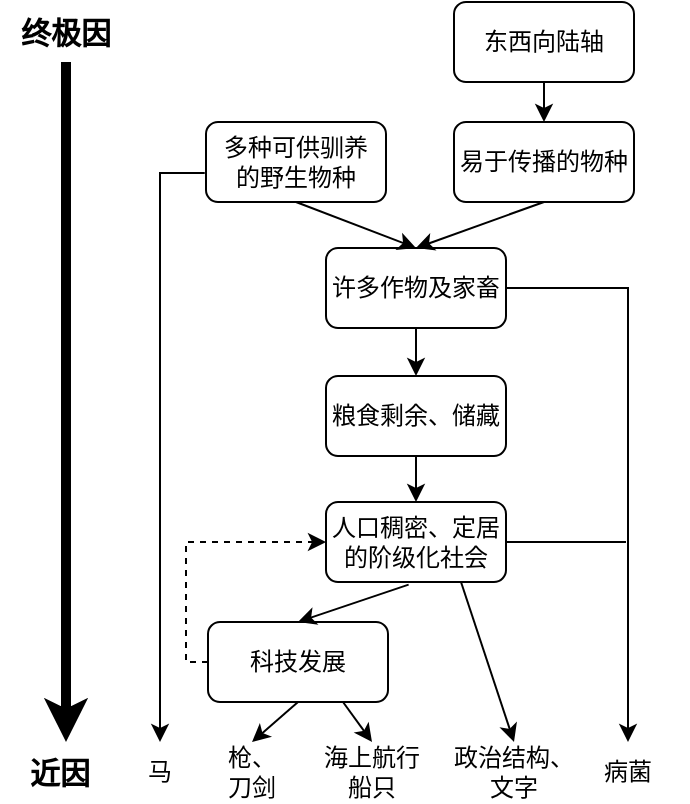 <mxfile version="17.2.1" type="device"><diagram id="C5RBs43oDa-KdzZeNtuy" name="Page-1"><mxGraphModel dx="610" dy="439" grid="1" gridSize="10" guides="1" tooltips="1" connect="1" arrows="1" fold="1" page="1" pageScale="1" pageWidth="827" pageHeight="1169" math="0" shadow="0"><root><mxCell id="WIyWlLk6GJQsqaUBKTNV-0"/><mxCell id="WIyWlLk6GJQsqaUBKTNV-1" parent="WIyWlLk6GJQsqaUBKTNV-0"/><mxCell id="WIyWlLk6GJQsqaUBKTNV-12" value="多种可供驯养&lt;br&gt;的野生物种" style="rounded=1;whiteSpace=wrap;html=1;fontSize=12;glass=0;strokeWidth=1;shadow=0;" parent="WIyWlLk6GJQsqaUBKTNV-1" vertex="1"><mxGeometry x="290" y="220" width="90" height="40" as="geometry"/></mxCell><mxCell id="PxETWp5AQvZzHOYM8uEX-1" value="易于传播的物种" style="rounded=1;whiteSpace=wrap;html=1;fontSize=12;glass=0;strokeWidth=1;shadow=0;" vertex="1" parent="WIyWlLk6GJQsqaUBKTNV-1"><mxGeometry x="414" y="220" width="90" height="40" as="geometry"/></mxCell><mxCell id="PxETWp5AQvZzHOYM8uEX-2" value="许多作物及家畜" style="rounded=1;whiteSpace=wrap;html=1;fontSize=12;glass=0;strokeWidth=1;shadow=0;" vertex="1" parent="WIyWlLk6GJQsqaUBKTNV-1"><mxGeometry x="350" y="283" width="90" height="40" as="geometry"/></mxCell><mxCell id="PxETWp5AQvZzHOYM8uEX-3" value="粮食剩余、储藏" style="rounded=1;whiteSpace=wrap;html=1;fontSize=12;glass=0;strokeWidth=1;shadow=0;" vertex="1" parent="WIyWlLk6GJQsqaUBKTNV-1"><mxGeometry x="350" y="347" width="90" height="40" as="geometry"/></mxCell><mxCell id="PxETWp5AQvZzHOYM8uEX-4" value="人口稠密、定居的阶级化社会" style="rounded=1;whiteSpace=wrap;html=1;fontSize=12;glass=0;strokeWidth=1;shadow=0;" vertex="1" parent="WIyWlLk6GJQsqaUBKTNV-1"><mxGeometry x="350" y="410" width="90" height="40" as="geometry"/></mxCell><mxCell id="PxETWp5AQvZzHOYM8uEX-5" value="科技发展" style="rounded=1;whiteSpace=wrap;html=1;fontSize=12;glass=0;strokeWidth=1;shadow=0;" vertex="1" parent="WIyWlLk6GJQsqaUBKTNV-1"><mxGeometry x="291" y="470" width="90" height="40" as="geometry"/></mxCell><mxCell id="PxETWp5AQvZzHOYM8uEX-6" value="东西向陆轴" style="rounded=1;whiteSpace=wrap;html=1;fontSize=12;glass=0;strokeWidth=1;shadow=0;" vertex="1" parent="WIyWlLk6GJQsqaUBKTNV-1"><mxGeometry x="414" y="160" width="90" height="40" as="geometry"/></mxCell><mxCell id="PxETWp5AQvZzHOYM8uEX-7" value="" style="endArrow=classic;html=1;rounded=0;exitX=0.5;exitY=1;exitDx=0;exitDy=0;entryX=0.5;entryY=0;entryDx=0;entryDy=0;" edge="1" parent="WIyWlLk6GJQsqaUBKTNV-1" source="PxETWp5AQvZzHOYM8uEX-6" target="PxETWp5AQvZzHOYM8uEX-1"><mxGeometry width="50" height="50" relative="1" as="geometry"><mxPoint x="380" y="390" as="sourcePoint"/><mxPoint x="430" y="340" as="targetPoint"/></mxGeometry></mxCell><mxCell id="PxETWp5AQvZzHOYM8uEX-8" value="" style="endArrow=classic;html=1;rounded=0;exitX=0.5;exitY=1;exitDx=0;exitDy=0;entryX=0.5;entryY=0;entryDx=0;entryDy=0;" edge="1" parent="WIyWlLk6GJQsqaUBKTNV-1" source="PxETWp5AQvZzHOYM8uEX-1" target="PxETWp5AQvZzHOYM8uEX-2"><mxGeometry width="50" height="50" relative="1" as="geometry"><mxPoint x="469" y="210" as="sourcePoint"/><mxPoint x="400" y="280" as="targetPoint"/></mxGeometry></mxCell><mxCell id="PxETWp5AQvZzHOYM8uEX-9" value="" style="endArrow=classic;html=1;rounded=0;exitX=0.5;exitY=1;exitDx=0;exitDy=0;entryX=0.5;entryY=0;entryDx=0;entryDy=0;" edge="1" parent="WIyWlLk6GJQsqaUBKTNV-1" source="WIyWlLk6GJQsqaUBKTNV-12" target="PxETWp5AQvZzHOYM8uEX-2"><mxGeometry width="50" height="50" relative="1" as="geometry"><mxPoint x="479" y="220" as="sourcePoint"/><mxPoint x="390" y="280" as="targetPoint"/></mxGeometry></mxCell><mxCell id="PxETWp5AQvZzHOYM8uEX-10" value="" style="endArrow=classic;html=1;rounded=0;exitX=0.5;exitY=1;exitDx=0;exitDy=0;entryX=0.5;entryY=0;entryDx=0;entryDy=0;" edge="1" parent="WIyWlLk6GJQsqaUBKTNV-1" source="PxETWp5AQvZzHOYM8uEX-2" target="PxETWp5AQvZzHOYM8uEX-3"><mxGeometry width="50" height="50" relative="1" as="geometry"><mxPoint x="489" y="230" as="sourcePoint"/><mxPoint x="489" y="250" as="targetPoint"/></mxGeometry></mxCell><mxCell id="PxETWp5AQvZzHOYM8uEX-11" value="" style="endArrow=classic;html=1;rounded=0;exitX=0.5;exitY=1;exitDx=0;exitDy=0;entryX=0.5;entryY=0;entryDx=0;entryDy=0;" edge="1" parent="WIyWlLk6GJQsqaUBKTNV-1" source="PxETWp5AQvZzHOYM8uEX-3" target="PxETWp5AQvZzHOYM8uEX-4"><mxGeometry width="50" height="50" relative="1" as="geometry"><mxPoint x="499" y="240" as="sourcePoint"/><mxPoint x="499" y="260" as="targetPoint"/></mxGeometry></mxCell><mxCell id="PxETWp5AQvZzHOYM8uEX-12" value="" style="endArrow=classic;html=1;rounded=0;exitX=0.459;exitY=1.033;exitDx=0;exitDy=0;entryX=0.5;entryY=0;entryDx=0;entryDy=0;exitPerimeter=0;" edge="1" parent="WIyWlLk6GJQsqaUBKTNV-1" source="PxETWp5AQvZzHOYM8uEX-4" target="PxETWp5AQvZzHOYM8uEX-5"><mxGeometry width="50" height="50" relative="1" as="geometry"><mxPoint x="509" y="250" as="sourcePoint"/><mxPoint x="509" y="270" as="targetPoint"/></mxGeometry></mxCell><mxCell id="PxETWp5AQvZzHOYM8uEX-13" value="马" style="text;html=1;strokeColor=none;fillColor=none;align=center;verticalAlign=middle;whiteSpace=wrap;rounded=0;" vertex="1" parent="WIyWlLk6GJQsqaUBKTNV-1"><mxGeometry x="247" y="530" width="40" height="30" as="geometry"/></mxCell><mxCell id="PxETWp5AQvZzHOYM8uEX-14" value="枪、&lt;br&gt;刀剑" style="text;html=1;strokeColor=none;fillColor=none;align=center;verticalAlign=middle;whiteSpace=wrap;rounded=0;" vertex="1" parent="WIyWlLk6GJQsqaUBKTNV-1"><mxGeometry x="278" y="530" width="70" height="30" as="geometry"/></mxCell><mxCell id="PxETWp5AQvZzHOYM8uEX-15" value="海上航行&lt;br&gt;船只" style="text;html=1;strokeColor=none;fillColor=none;align=center;verticalAlign=middle;whiteSpace=wrap;rounded=0;" vertex="1" parent="WIyWlLk6GJQsqaUBKTNV-1"><mxGeometry x="333" y="530" width="80" height="30" as="geometry"/></mxCell><mxCell id="PxETWp5AQvZzHOYM8uEX-16" value="政治结构、&lt;br&gt;文字" style="text;html=1;strokeColor=none;fillColor=none;align=center;verticalAlign=middle;whiteSpace=wrap;rounded=0;" vertex="1" parent="WIyWlLk6GJQsqaUBKTNV-1"><mxGeometry x="399" y="530" width="90" height="30" as="geometry"/></mxCell><mxCell id="PxETWp5AQvZzHOYM8uEX-17" value="病菌" style="text;html=1;strokeColor=none;fillColor=none;align=center;verticalAlign=middle;whiteSpace=wrap;rounded=0;" vertex="1" parent="WIyWlLk6GJQsqaUBKTNV-1"><mxGeometry x="471" y="530" width="60" height="30" as="geometry"/></mxCell><mxCell id="PxETWp5AQvZzHOYM8uEX-18" value="" style="edgeStyle=segmentEdgeStyle;endArrow=classic;html=1;rounded=0;exitX=-0.007;exitY=0.638;exitDx=0;exitDy=0;exitPerimeter=0;entryX=0.5;entryY=0;entryDx=0;entryDy=0;" edge="1" parent="WIyWlLk6GJQsqaUBKTNV-1" source="WIyWlLk6GJQsqaUBKTNV-12" target="PxETWp5AQvZzHOYM8uEX-13"><mxGeometry width="50" height="50" relative="1" as="geometry"><mxPoint x="210" y="386.97" as="sourcePoint"/><mxPoint x="260" y="336.97" as="targetPoint"/></mxGeometry></mxCell><mxCell id="PxETWp5AQvZzHOYM8uEX-19" value="" style="endArrow=classic;html=1;rounded=0;exitX=0.5;exitY=1;exitDx=0;exitDy=0;entryX=0.5;entryY=0;entryDx=0;entryDy=0;" edge="1" parent="WIyWlLk6GJQsqaUBKTNV-1" source="PxETWp5AQvZzHOYM8uEX-5" target="PxETWp5AQvZzHOYM8uEX-14"><mxGeometry width="50" height="50" relative="1" as="geometry"><mxPoint x="469" y="270" as="sourcePoint"/><mxPoint x="410" y="290" as="targetPoint"/></mxGeometry></mxCell><mxCell id="PxETWp5AQvZzHOYM8uEX-20" value="" style="endArrow=classic;html=1;rounded=0;exitX=0.75;exitY=1;exitDx=0;exitDy=0;entryX=0.5;entryY=0;entryDx=0;entryDy=0;" edge="1" parent="WIyWlLk6GJQsqaUBKTNV-1" source="PxETWp5AQvZzHOYM8uEX-5" target="PxETWp5AQvZzHOYM8uEX-15"><mxGeometry width="50" height="50" relative="1" as="geometry"><mxPoint x="345" y="520" as="sourcePoint"/><mxPoint x="325" y="540" as="targetPoint"/></mxGeometry></mxCell><mxCell id="PxETWp5AQvZzHOYM8uEX-21" value="" style="endArrow=classic;html=1;rounded=0;exitX=0.75;exitY=1;exitDx=0;exitDy=0;entryX=0.5;entryY=0;entryDx=0;entryDy=0;" edge="1" parent="WIyWlLk6GJQsqaUBKTNV-1" source="PxETWp5AQvZzHOYM8uEX-4" target="PxETWp5AQvZzHOYM8uEX-16"><mxGeometry width="50" height="50" relative="1" as="geometry"><mxPoint x="355" y="530" as="sourcePoint"/><mxPoint x="335" y="550" as="targetPoint"/></mxGeometry></mxCell><mxCell id="PxETWp5AQvZzHOYM8uEX-22" value="" style="edgeStyle=segmentEdgeStyle;endArrow=classic;html=1;rounded=0;exitX=1;exitY=0.5;exitDx=0;exitDy=0;entryX=0.5;entryY=0;entryDx=0;entryDy=0;" edge="1" parent="WIyWlLk6GJQsqaUBKTNV-1" source="PxETWp5AQvZzHOYM8uEX-2" target="PxETWp5AQvZzHOYM8uEX-17"><mxGeometry width="50" height="50" relative="1" as="geometry"><mxPoint x="380" y="380" as="sourcePoint"/><mxPoint x="430" y="330" as="targetPoint"/></mxGeometry></mxCell><mxCell id="PxETWp5AQvZzHOYM8uEX-26" value="" style="endArrow=none;html=1;rounded=0;exitX=1;exitY=0.5;exitDx=0;exitDy=0;" edge="1" parent="WIyWlLk6GJQsqaUBKTNV-1" source="PxETWp5AQvZzHOYM8uEX-4"><mxGeometry width="50" height="50" relative="1" as="geometry"><mxPoint x="380" y="380" as="sourcePoint"/><mxPoint x="500" y="430" as="targetPoint"/></mxGeometry></mxCell><mxCell id="PxETWp5AQvZzHOYM8uEX-28" value="" style="edgeStyle=elbowEdgeStyle;elbow=horizontal;endArrow=classic;html=1;rounded=0;exitX=0;exitY=0.5;exitDx=0;exitDy=0;entryX=0;entryY=0.5;entryDx=0;entryDy=0;dashed=1;" edge="1" parent="WIyWlLk6GJQsqaUBKTNV-1" source="PxETWp5AQvZzHOYM8uEX-5" target="PxETWp5AQvZzHOYM8uEX-4"><mxGeometry width="50" height="50" relative="1" as="geometry"><mxPoint x="380" y="380" as="sourcePoint"/><mxPoint x="430" y="330" as="targetPoint"/><Array as="points"><mxPoint x="280" y="460"/></Array></mxGeometry></mxCell><mxCell id="PxETWp5AQvZzHOYM8uEX-31" value="" style="edgeStyle=segmentEdgeStyle;endArrow=classic;html=1;rounded=0;endSize=6;startSize=6;strokeWidth=5;" edge="1" parent="WIyWlLk6GJQsqaUBKTNV-1"><mxGeometry width="50" height="50" relative="1" as="geometry"><mxPoint x="220" y="190" as="sourcePoint"/><mxPoint x="220" y="530" as="targetPoint"/></mxGeometry></mxCell><mxCell id="PxETWp5AQvZzHOYM8uEX-33" value="&lt;font style=&quot;font-size: 15px&quot;&gt;&lt;b&gt;终极因&lt;/b&gt;&lt;/font&gt;" style="text;html=1;strokeColor=none;fillColor=none;align=center;verticalAlign=middle;whiteSpace=wrap;rounded=0;" vertex="1" parent="WIyWlLk6GJQsqaUBKTNV-1"><mxGeometry x="190" y="160" width="60" height="30" as="geometry"/></mxCell><mxCell id="PxETWp5AQvZzHOYM8uEX-34" value="&lt;b&gt;&lt;font style=&quot;font-size: 15px&quot;&gt;近因&lt;/font&gt;&lt;/b&gt;" style="text;html=1;strokeColor=none;fillColor=none;align=center;verticalAlign=middle;whiteSpace=wrap;rounded=0;" vertex="1" parent="WIyWlLk6GJQsqaUBKTNV-1"><mxGeometry x="187" y="530" width="60" height="30" as="geometry"/></mxCell></root></mxGraphModel></diagram></mxfile>